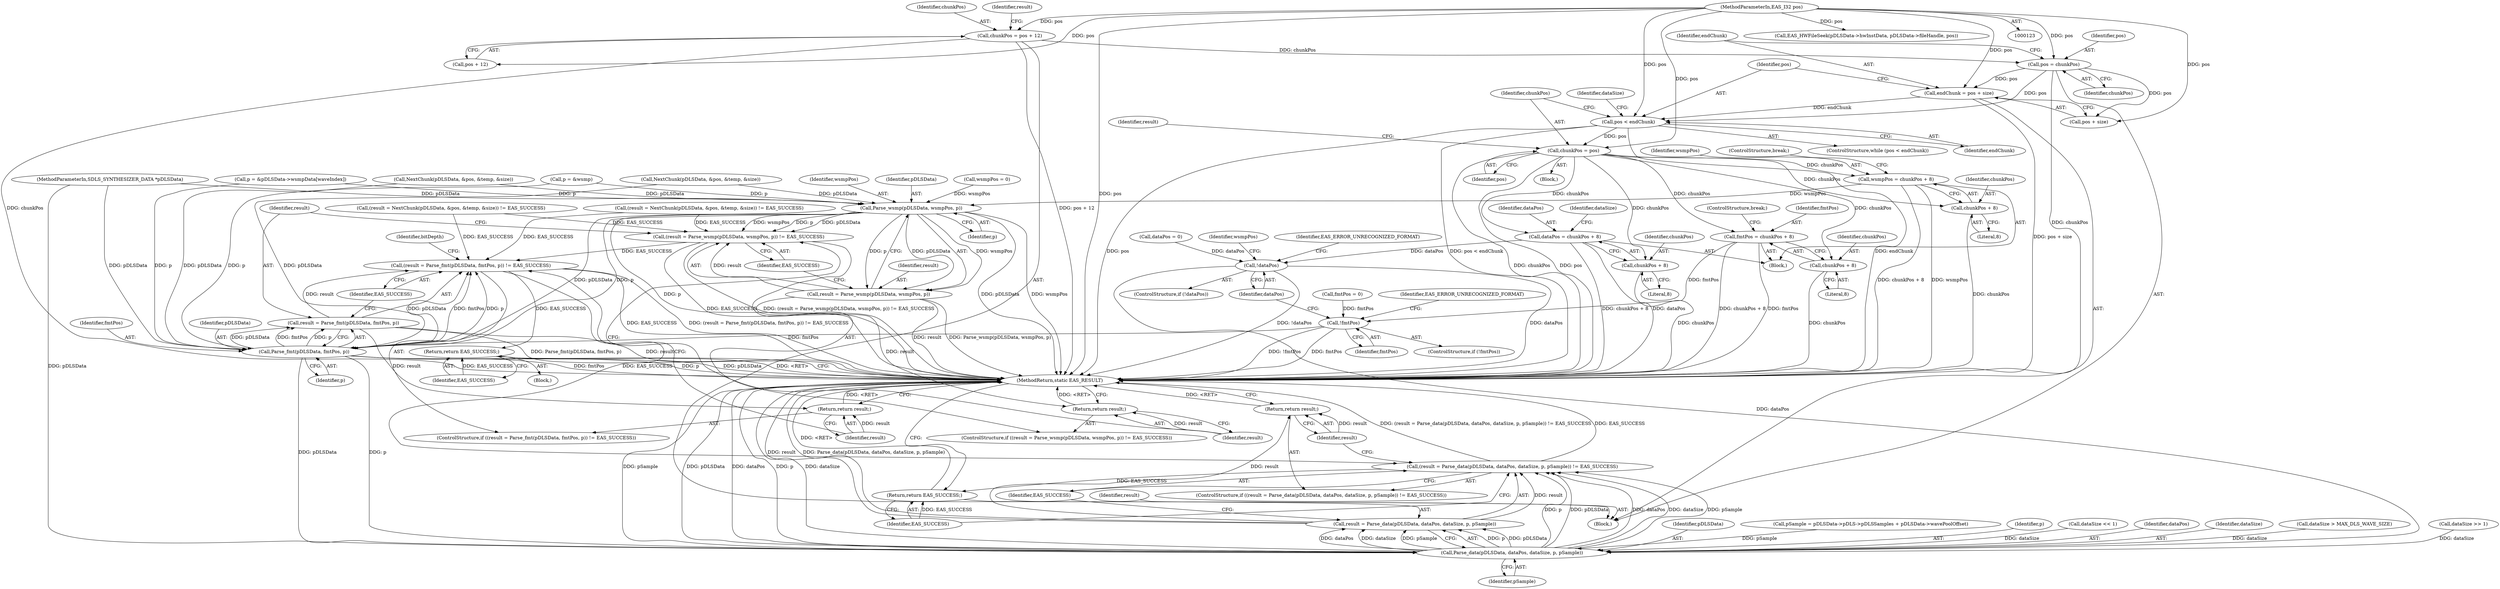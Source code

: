 digraph "0_Android_e999f077f6ef59d20282f1e04786816a31fb8be6@integer" {
"1000198" [label="(Call,endChunk = pos + size)"];
"1000195" [label="(Call,pos = chunkPos)"];
"1000152" [label="(Call,chunkPos = pos + 12)"];
"1000125" [label="(MethodParameterIn,EAS_I32 pos)"];
"1000204" [label="(Call,pos < endChunk)"];
"1000208" [label="(Call,chunkPos = pos)"];
"1000230" [label="(Call,wsmpPos = chunkPos + 8)"];
"1000327" [label="(Call,Parse_wsmp(pDLSData, wsmpPos, p))"];
"1000324" [label="(Call,(result = Parse_wsmp(pDLSData, wsmpPos, p)) != EAS_SUCCESS)"];
"1000335" [label="(Call,(result = Parse_fmt(pDLSData, fmtPos, p)) != EAS_SUCCESS)"];
"1000409" [label="(Return,return EAS_SUCCESS;)"];
"1000464" [label="(Call,(result = Parse_data(pDLSData, dataPos, dataSize, p, pSample)) != EAS_SUCCESS)"];
"1000476" [label="(Return,return EAS_SUCCESS;)"];
"1000325" [label="(Call,result = Parse_wsmp(pDLSData, wsmpPos, p))"];
"1000332" [label="(Return,return result;)"];
"1000338" [label="(Call,Parse_fmt(pDLSData, fmtPos, p))"];
"1000336" [label="(Call,result = Parse_fmt(pDLSData, fmtPos, p))"];
"1000343" [label="(Return,return result;)"];
"1000467" [label="(Call,Parse_data(pDLSData, dataPos, dataSize, p, pSample))"];
"1000465" [label="(Call,result = Parse_data(pDLSData, dataPos, dataSize, p, pSample))"];
"1000474" [label="(Return,return result;)"];
"1000232" [label="(Call,chunkPos + 8)"];
"1000237" [label="(Call,fmtPos = chunkPos + 8)"];
"1000307" [label="(Call,!fmtPos)"];
"1000239" [label="(Call,chunkPos + 8)"];
"1000244" [label="(Call,dataPos = chunkPos + 8)"];
"1000314" [label="(Call,!dataPos)"];
"1000246" [label="(Call,chunkPos + 8)"];
"1000465" [label="(Call,result = Parse_data(pDLSData, dataPos, dataSize, p, pSample))"];
"1000246" [label="(Call,chunkPos + 8)"];
"1000244" [label="(Call,dataPos = chunkPos + 8)"];
"1000334" [label="(ControlStructure,if ((result = Parse_fmt(pDLSData, fmtPos, p)) != EAS_SUCCESS))"];
"1000195" [label="(Call,pos = chunkPos)"];
"1000228" [label="(Block,)"];
"1000409" [label="(Return,return EAS_SUCCESS;)"];
"1000142" [label="(Call,dataPos = 0)"];
"1000468" [label="(Identifier,pDLSData)"];
"1000314" [label="(Call,!dataPos)"];
"1000153" [label="(Identifier,chunkPos)"];
"1000330" [label="(Identifier,p)"];
"1000235" [label="(ControlStructure,break;)"];
"1000472" [label="(Identifier,pSample)"];
"1000478" [label="(MethodReturn,static EAS_RESULT)"];
"1000411" [label="(Call,pSample = pDLSData->pDLS->pDLSSamples + pDLSData->wavePoolOffset)"];
"1000257" [label="(Identifier,dataSize)"];
"1000239" [label="(Call,chunkPos + 8)"];
"1000471" [label="(Identifier,p)"];
"1000331" [label="(Identifier,EAS_SUCCESS)"];
"1000198" [label="(Call,endChunk = pos + size)"];
"1000340" [label="(Identifier,fmtPos)"];
"1000342" [label="(Identifier,EAS_SUCCESS)"];
"1000241" [label="(Literal,8)"];
"1000212" [label="(Call,(result = NextChunk(pDLSData, &pos, &temp, &size)) != EAS_SUCCESS)"];
"1000328" [label="(Identifier,pDLSData)"];
"1000335" [label="(Call,(result = Parse_fmt(pDLSData, fmtPos, p)) != EAS_SUCCESS)"];
"1000477" [label="(Identifier,EAS_SUCCESS)"];
"1000385" [label="(Call,dataSize << 1)"];
"1000210" [label="(Identifier,pos)"];
"1000344" [label="(Identifier,result)"];
"1000242" [label="(ControlStructure,break;)"];
"1000203" [label="(ControlStructure,while (pos < endChunk))"];
"1000325" [label="(Call,result = Parse_wsmp(pDLSData, wsmpPos, p))"];
"1000312" [label="(Identifier,EAS_ERROR_UNRECOGNIZED_FORMAT)"];
"1000176" [label="(Call,NextChunk(pDLSData, &pos, &temp, &size))"];
"1000233" [label="(Identifier,chunkPos)"];
"1000232" [label="(Call,chunkPos + 8)"];
"1000469" [label="(Identifier,dataPos)"];
"1000209" [label="(Identifier,chunkPos)"];
"1000240" [label="(Identifier,chunkPos)"];
"1000475" [label="(Identifier,result)"];
"1000134" [label="(Call,wsmpPos = 0)"];
"1000470" [label="(Identifier,dataSize)"];
"1000473" [label="(Identifier,EAS_SUCCESS)"];
"1000152" [label="(Call,chunkPos = pos + 12)"];
"1000207" [label="(Block,)"];
"1000324" [label="(Call,(result = Parse_wsmp(pDLSData, wsmpPos, p)) != EAS_SUCCESS)"];
"1000238" [label="(Identifier,fmtPos)"];
"1000199" [label="(Identifier,endChunk)"];
"1000341" [label="(Identifier,p)"];
"1000463" [label="(ControlStructure,if ((result = Parse_data(pDLSData, dataPos, dataSize, p, pSample)) != EAS_SUCCESS))"];
"1000214" [label="(Identifier,result)"];
"1000204" [label="(Call,pos < endChunk)"];
"1000234" [label="(Literal,8)"];
"1000474" [label="(Return,return result;)"];
"1000256" [label="(Call,dataSize > MAX_DLS_WAVE_SIZE)"];
"1000250" [label="(Identifier,dataSize)"];
"1000327" [label="(Call,Parse_wsmp(pDLSData, wsmpPos, p))"];
"1000337" [label="(Identifier,result)"];
"1000336" [label="(Call,result = Parse_fmt(pDLSData, fmtPos, p))"];
"1000154" [label="(Call,pos + 12)"];
"1000138" [label="(Call,fmtPos = 0)"];
"1000237" [label="(Call,fmtPos = chunkPos + 8)"];
"1000268" [label="(Call,p = &wsmp)"];
"1000323" [label="(ControlStructure,if ((result = Parse_wsmp(pDLSData, wsmpPos, p)) != EAS_SUCCESS))"];
"1000315" [label="(Identifier,dataPos)"];
"1000173" [label="(Call,(result = NextChunk(pDLSData, &pos, &temp, &size)) != EAS_SUCCESS)"];
"1000466" [label="(Identifier,result)"];
"1000308" [label="(Identifier,fmtPos)"];
"1000464" [label="(Call,(result = Parse_data(pDLSData, dataPos, dataSize, p, pSample)) != EAS_SUCCESS)"];
"1000206" [label="(Identifier,endChunk)"];
"1000347" [label="(Identifier,bitDepth)"];
"1000197" [label="(Identifier,chunkPos)"];
"1000339" [label="(Identifier,pDLSData)"];
"1000326" [label="(Identifier,result)"];
"1000196" [label="(Identifier,pos)"];
"1000333" [label="(Identifier,result)"];
"1000231" [label="(Identifier,wsmpPos)"];
"1000329" [label="(Identifier,wsmpPos)"];
"1000248" [label="(Literal,8)"];
"1000127" [label="(Block,)"];
"1000307" [label="(Call,!fmtPos)"];
"1000338" [label="(Call,Parse_fmt(pDLSData, fmtPos, p))"];
"1000476" [label="(Return,return EAS_SUCCESS;)"];
"1000124" [label="(MethodParameterIn,SDLS_SYNTHESIZER_DATA *pDLSData)"];
"1000321" [label="(Identifier,wsmpPos)"];
"1000200" [label="(Call,pos + size)"];
"1000273" [label="(Call,p = &pDLSData->wsmpData[waveIndex])"];
"1000319" [label="(Identifier,EAS_ERROR_UNRECOGNIZED_FORMAT)"];
"1000161" [label="(Call,EAS_HWFileSeek(pDLSData->hwInstData, pDLSData->fileHandle, pos))"];
"1000332" [label="(Return,return result;)"];
"1000467" [label="(Call,Parse_data(pDLSData, dataPos, dataSize, p, pSample))"];
"1000160" [label="(Identifier,result)"];
"1000230" [label="(Call,wsmpPos = chunkPos + 8)"];
"1000401" [label="(Block,)"];
"1000313" [label="(ControlStructure,if (!dataPos))"];
"1000125" [label="(MethodParameterIn,EAS_I32 pos)"];
"1000306" [label="(ControlStructure,if (!fmtPos))"];
"1000247" [label="(Identifier,chunkPos)"];
"1000410" [label="(Identifier,EAS_SUCCESS)"];
"1000245" [label="(Identifier,dataPos)"];
"1000343" [label="(Return,return result;)"];
"1000208" [label="(Call,chunkPos = pos)"];
"1000205" [label="(Identifier,pos)"];
"1000362" [label="(Call,dataSize >> 1)"];
"1000215" [label="(Call,NextChunk(pDLSData, &pos, &temp, &size))"];
"1000198" -> "1000127"  [label="AST: "];
"1000198" -> "1000200"  [label="CFG: "];
"1000199" -> "1000198"  [label="AST: "];
"1000200" -> "1000198"  [label="AST: "];
"1000205" -> "1000198"  [label="CFG: "];
"1000198" -> "1000478"  [label="DDG: pos + size"];
"1000195" -> "1000198"  [label="DDG: pos"];
"1000125" -> "1000198"  [label="DDG: pos"];
"1000198" -> "1000204"  [label="DDG: endChunk"];
"1000195" -> "1000127"  [label="AST: "];
"1000195" -> "1000197"  [label="CFG: "];
"1000196" -> "1000195"  [label="AST: "];
"1000197" -> "1000195"  [label="AST: "];
"1000199" -> "1000195"  [label="CFG: "];
"1000195" -> "1000478"  [label="DDG: chunkPos"];
"1000152" -> "1000195"  [label="DDG: chunkPos"];
"1000125" -> "1000195"  [label="DDG: pos"];
"1000195" -> "1000200"  [label="DDG: pos"];
"1000195" -> "1000204"  [label="DDG: pos"];
"1000152" -> "1000127"  [label="AST: "];
"1000152" -> "1000154"  [label="CFG: "];
"1000153" -> "1000152"  [label="AST: "];
"1000154" -> "1000152"  [label="AST: "];
"1000160" -> "1000152"  [label="CFG: "];
"1000152" -> "1000478"  [label="DDG: chunkPos"];
"1000152" -> "1000478"  [label="DDG: pos + 12"];
"1000125" -> "1000152"  [label="DDG: pos"];
"1000125" -> "1000123"  [label="AST: "];
"1000125" -> "1000478"  [label="DDG: pos"];
"1000125" -> "1000154"  [label="DDG: pos"];
"1000125" -> "1000161"  [label="DDG: pos"];
"1000125" -> "1000200"  [label="DDG: pos"];
"1000125" -> "1000204"  [label="DDG: pos"];
"1000125" -> "1000208"  [label="DDG: pos"];
"1000204" -> "1000203"  [label="AST: "];
"1000204" -> "1000206"  [label="CFG: "];
"1000205" -> "1000204"  [label="AST: "];
"1000206" -> "1000204"  [label="AST: "];
"1000209" -> "1000204"  [label="CFG: "];
"1000257" -> "1000204"  [label="CFG: "];
"1000204" -> "1000478"  [label="DDG: endChunk"];
"1000204" -> "1000478"  [label="DDG: pos"];
"1000204" -> "1000478"  [label="DDG: pos < endChunk"];
"1000204" -> "1000208"  [label="DDG: pos"];
"1000208" -> "1000207"  [label="AST: "];
"1000208" -> "1000210"  [label="CFG: "];
"1000209" -> "1000208"  [label="AST: "];
"1000210" -> "1000208"  [label="AST: "];
"1000214" -> "1000208"  [label="CFG: "];
"1000208" -> "1000478"  [label="DDG: chunkPos"];
"1000208" -> "1000478"  [label="DDG: pos"];
"1000208" -> "1000230"  [label="DDG: chunkPos"];
"1000208" -> "1000232"  [label="DDG: chunkPos"];
"1000208" -> "1000237"  [label="DDG: chunkPos"];
"1000208" -> "1000239"  [label="DDG: chunkPos"];
"1000208" -> "1000244"  [label="DDG: chunkPos"];
"1000208" -> "1000246"  [label="DDG: chunkPos"];
"1000230" -> "1000228"  [label="AST: "];
"1000230" -> "1000232"  [label="CFG: "];
"1000231" -> "1000230"  [label="AST: "];
"1000232" -> "1000230"  [label="AST: "];
"1000235" -> "1000230"  [label="CFG: "];
"1000230" -> "1000478"  [label="DDG: wsmpPos"];
"1000230" -> "1000478"  [label="DDG: chunkPos + 8"];
"1000230" -> "1000327"  [label="DDG: wsmpPos"];
"1000327" -> "1000325"  [label="AST: "];
"1000327" -> "1000330"  [label="CFG: "];
"1000328" -> "1000327"  [label="AST: "];
"1000329" -> "1000327"  [label="AST: "];
"1000330" -> "1000327"  [label="AST: "];
"1000325" -> "1000327"  [label="CFG: "];
"1000327" -> "1000478"  [label="DDG: pDLSData"];
"1000327" -> "1000478"  [label="DDG: wsmpPos"];
"1000327" -> "1000478"  [label="DDG: p"];
"1000327" -> "1000324"  [label="DDG: pDLSData"];
"1000327" -> "1000324"  [label="DDG: wsmpPos"];
"1000327" -> "1000324"  [label="DDG: p"];
"1000327" -> "1000325"  [label="DDG: pDLSData"];
"1000327" -> "1000325"  [label="DDG: wsmpPos"];
"1000327" -> "1000325"  [label="DDG: p"];
"1000215" -> "1000327"  [label="DDG: pDLSData"];
"1000176" -> "1000327"  [label="DDG: pDLSData"];
"1000124" -> "1000327"  [label="DDG: pDLSData"];
"1000134" -> "1000327"  [label="DDG: wsmpPos"];
"1000268" -> "1000327"  [label="DDG: p"];
"1000273" -> "1000327"  [label="DDG: p"];
"1000327" -> "1000338"  [label="DDG: pDLSData"];
"1000327" -> "1000338"  [label="DDG: p"];
"1000324" -> "1000323"  [label="AST: "];
"1000324" -> "1000331"  [label="CFG: "];
"1000325" -> "1000324"  [label="AST: "];
"1000331" -> "1000324"  [label="AST: "];
"1000333" -> "1000324"  [label="CFG: "];
"1000337" -> "1000324"  [label="CFG: "];
"1000324" -> "1000478"  [label="DDG: EAS_SUCCESS"];
"1000324" -> "1000478"  [label="DDG: (result = Parse_wsmp(pDLSData, wsmpPos, p)) != EAS_SUCCESS"];
"1000325" -> "1000324"  [label="DDG: result"];
"1000212" -> "1000324"  [label="DDG: EAS_SUCCESS"];
"1000173" -> "1000324"  [label="DDG: EAS_SUCCESS"];
"1000324" -> "1000335"  [label="DDG: EAS_SUCCESS"];
"1000335" -> "1000334"  [label="AST: "];
"1000335" -> "1000342"  [label="CFG: "];
"1000336" -> "1000335"  [label="AST: "];
"1000342" -> "1000335"  [label="AST: "];
"1000344" -> "1000335"  [label="CFG: "];
"1000347" -> "1000335"  [label="CFG: "];
"1000335" -> "1000478"  [label="DDG: EAS_SUCCESS"];
"1000335" -> "1000478"  [label="DDG: (result = Parse_fmt(pDLSData, fmtPos, p)) != EAS_SUCCESS"];
"1000336" -> "1000335"  [label="DDG: result"];
"1000338" -> "1000335"  [label="DDG: pDLSData"];
"1000338" -> "1000335"  [label="DDG: fmtPos"];
"1000338" -> "1000335"  [label="DDG: p"];
"1000212" -> "1000335"  [label="DDG: EAS_SUCCESS"];
"1000173" -> "1000335"  [label="DDG: EAS_SUCCESS"];
"1000335" -> "1000409"  [label="DDG: EAS_SUCCESS"];
"1000335" -> "1000464"  [label="DDG: EAS_SUCCESS"];
"1000409" -> "1000401"  [label="AST: "];
"1000409" -> "1000410"  [label="CFG: "];
"1000410" -> "1000409"  [label="AST: "];
"1000478" -> "1000409"  [label="CFG: "];
"1000409" -> "1000478"  [label="DDG: <RET>"];
"1000410" -> "1000409"  [label="DDG: EAS_SUCCESS"];
"1000464" -> "1000463"  [label="AST: "];
"1000464" -> "1000473"  [label="CFG: "];
"1000465" -> "1000464"  [label="AST: "];
"1000473" -> "1000464"  [label="AST: "];
"1000475" -> "1000464"  [label="CFG: "];
"1000477" -> "1000464"  [label="CFG: "];
"1000464" -> "1000478"  [label="DDG: (result = Parse_data(pDLSData, dataPos, dataSize, p, pSample)) != EAS_SUCCESS"];
"1000464" -> "1000478"  [label="DDG: EAS_SUCCESS"];
"1000465" -> "1000464"  [label="DDG: result"];
"1000467" -> "1000464"  [label="DDG: p"];
"1000467" -> "1000464"  [label="DDG: pDLSData"];
"1000467" -> "1000464"  [label="DDG: dataPos"];
"1000467" -> "1000464"  [label="DDG: dataSize"];
"1000467" -> "1000464"  [label="DDG: pSample"];
"1000464" -> "1000476"  [label="DDG: EAS_SUCCESS"];
"1000476" -> "1000127"  [label="AST: "];
"1000476" -> "1000477"  [label="CFG: "];
"1000477" -> "1000476"  [label="AST: "];
"1000478" -> "1000476"  [label="CFG: "];
"1000476" -> "1000478"  [label="DDG: <RET>"];
"1000477" -> "1000476"  [label="DDG: EAS_SUCCESS"];
"1000326" -> "1000325"  [label="AST: "];
"1000331" -> "1000325"  [label="CFG: "];
"1000325" -> "1000478"  [label="DDG: result"];
"1000325" -> "1000478"  [label="DDG: Parse_wsmp(pDLSData, wsmpPos, p)"];
"1000325" -> "1000332"  [label="DDG: result"];
"1000332" -> "1000323"  [label="AST: "];
"1000332" -> "1000333"  [label="CFG: "];
"1000333" -> "1000332"  [label="AST: "];
"1000478" -> "1000332"  [label="CFG: "];
"1000332" -> "1000478"  [label="DDG: <RET>"];
"1000333" -> "1000332"  [label="DDG: result"];
"1000338" -> "1000336"  [label="AST: "];
"1000338" -> "1000341"  [label="CFG: "];
"1000339" -> "1000338"  [label="AST: "];
"1000340" -> "1000338"  [label="AST: "];
"1000341" -> "1000338"  [label="AST: "];
"1000336" -> "1000338"  [label="CFG: "];
"1000338" -> "1000478"  [label="DDG: pDLSData"];
"1000338" -> "1000478"  [label="DDG: fmtPos"];
"1000338" -> "1000478"  [label="DDG: p"];
"1000338" -> "1000336"  [label="DDG: pDLSData"];
"1000338" -> "1000336"  [label="DDG: fmtPos"];
"1000338" -> "1000336"  [label="DDG: p"];
"1000215" -> "1000338"  [label="DDG: pDLSData"];
"1000176" -> "1000338"  [label="DDG: pDLSData"];
"1000124" -> "1000338"  [label="DDG: pDLSData"];
"1000307" -> "1000338"  [label="DDG: fmtPos"];
"1000268" -> "1000338"  [label="DDG: p"];
"1000273" -> "1000338"  [label="DDG: p"];
"1000338" -> "1000467"  [label="DDG: pDLSData"];
"1000338" -> "1000467"  [label="DDG: p"];
"1000337" -> "1000336"  [label="AST: "];
"1000342" -> "1000336"  [label="CFG: "];
"1000336" -> "1000478"  [label="DDG: Parse_fmt(pDLSData, fmtPos, p)"];
"1000336" -> "1000478"  [label="DDG: result"];
"1000336" -> "1000343"  [label="DDG: result"];
"1000343" -> "1000334"  [label="AST: "];
"1000343" -> "1000344"  [label="CFG: "];
"1000344" -> "1000343"  [label="AST: "];
"1000478" -> "1000343"  [label="CFG: "];
"1000343" -> "1000478"  [label="DDG: <RET>"];
"1000344" -> "1000343"  [label="DDG: result"];
"1000467" -> "1000465"  [label="AST: "];
"1000467" -> "1000472"  [label="CFG: "];
"1000468" -> "1000467"  [label="AST: "];
"1000469" -> "1000467"  [label="AST: "];
"1000470" -> "1000467"  [label="AST: "];
"1000471" -> "1000467"  [label="AST: "];
"1000472" -> "1000467"  [label="AST: "];
"1000465" -> "1000467"  [label="CFG: "];
"1000467" -> "1000478"  [label="DDG: pSample"];
"1000467" -> "1000478"  [label="DDG: pDLSData"];
"1000467" -> "1000478"  [label="DDG: dataPos"];
"1000467" -> "1000478"  [label="DDG: p"];
"1000467" -> "1000478"  [label="DDG: dataSize"];
"1000467" -> "1000465"  [label="DDG: p"];
"1000467" -> "1000465"  [label="DDG: pDLSData"];
"1000467" -> "1000465"  [label="DDG: dataPos"];
"1000467" -> "1000465"  [label="DDG: dataSize"];
"1000467" -> "1000465"  [label="DDG: pSample"];
"1000124" -> "1000467"  [label="DDG: pDLSData"];
"1000314" -> "1000467"  [label="DDG: dataPos"];
"1000385" -> "1000467"  [label="DDG: dataSize"];
"1000362" -> "1000467"  [label="DDG: dataSize"];
"1000256" -> "1000467"  [label="DDG: dataSize"];
"1000411" -> "1000467"  [label="DDG: pSample"];
"1000466" -> "1000465"  [label="AST: "];
"1000473" -> "1000465"  [label="CFG: "];
"1000465" -> "1000478"  [label="DDG: Parse_data(pDLSData, dataPos, dataSize, p, pSample)"];
"1000465" -> "1000478"  [label="DDG: result"];
"1000465" -> "1000474"  [label="DDG: result"];
"1000474" -> "1000463"  [label="AST: "];
"1000474" -> "1000475"  [label="CFG: "];
"1000475" -> "1000474"  [label="AST: "];
"1000478" -> "1000474"  [label="CFG: "];
"1000474" -> "1000478"  [label="DDG: <RET>"];
"1000475" -> "1000474"  [label="DDG: result"];
"1000232" -> "1000234"  [label="CFG: "];
"1000233" -> "1000232"  [label="AST: "];
"1000234" -> "1000232"  [label="AST: "];
"1000232" -> "1000478"  [label="DDG: chunkPos"];
"1000237" -> "1000228"  [label="AST: "];
"1000237" -> "1000239"  [label="CFG: "];
"1000238" -> "1000237"  [label="AST: "];
"1000239" -> "1000237"  [label="AST: "];
"1000242" -> "1000237"  [label="CFG: "];
"1000237" -> "1000478"  [label="DDG: chunkPos + 8"];
"1000237" -> "1000478"  [label="DDG: fmtPos"];
"1000237" -> "1000307"  [label="DDG: fmtPos"];
"1000307" -> "1000306"  [label="AST: "];
"1000307" -> "1000308"  [label="CFG: "];
"1000308" -> "1000307"  [label="AST: "];
"1000312" -> "1000307"  [label="CFG: "];
"1000315" -> "1000307"  [label="CFG: "];
"1000307" -> "1000478"  [label="DDG: !fmtPos"];
"1000307" -> "1000478"  [label="DDG: fmtPos"];
"1000138" -> "1000307"  [label="DDG: fmtPos"];
"1000239" -> "1000241"  [label="CFG: "];
"1000240" -> "1000239"  [label="AST: "];
"1000241" -> "1000239"  [label="AST: "];
"1000239" -> "1000478"  [label="DDG: chunkPos"];
"1000244" -> "1000228"  [label="AST: "];
"1000244" -> "1000246"  [label="CFG: "];
"1000245" -> "1000244"  [label="AST: "];
"1000246" -> "1000244"  [label="AST: "];
"1000250" -> "1000244"  [label="CFG: "];
"1000244" -> "1000478"  [label="DDG: dataPos"];
"1000244" -> "1000478"  [label="DDG: chunkPos + 8"];
"1000244" -> "1000314"  [label="DDG: dataPos"];
"1000314" -> "1000313"  [label="AST: "];
"1000314" -> "1000315"  [label="CFG: "];
"1000315" -> "1000314"  [label="AST: "];
"1000319" -> "1000314"  [label="CFG: "];
"1000321" -> "1000314"  [label="CFG: "];
"1000314" -> "1000478"  [label="DDG: dataPos"];
"1000314" -> "1000478"  [label="DDG: !dataPos"];
"1000142" -> "1000314"  [label="DDG: dataPos"];
"1000246" -> "1000248"  [label="CFG: "];
"1000247" -> "1000246"  [label="AST: "];
"1000248" -> "1000246"  [label="AST: "];
"1000246" -> "1000478"  [label="DDG: chunkPos"];
}
